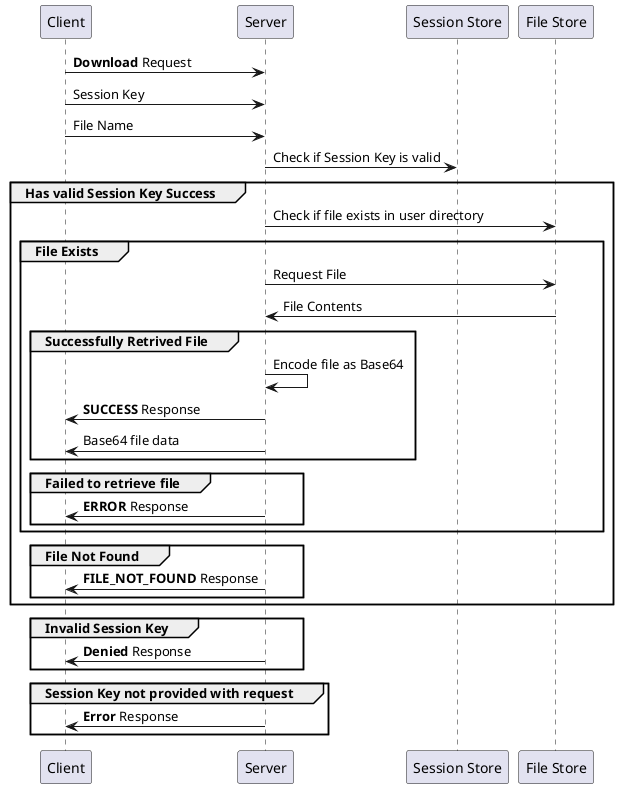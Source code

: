 @startuml
Client -> Server: **Download** Request
Client -> Server: Session Key
Client -> Server: File Name

Server -> "Session Store": Check if Session Key is valid

group Has valid Session Key Success
    Server -> "File Store": Check if file exists in user directory

    group File Exists
        Server -> "File Store": Request File
        "File Store" -> Server: File Contents

        group Successfully Retrived File
            Server -> Server: Encode file as Base64
            Server -> Client: **SUCCESS** Response
            Server -> Client: Base64 file data
        end

        group Failed to retrieve file
            Server -> Client: **ERROR** Response
        end
    end

    group File Not Found
        Server -> Client: **FILE_NOT_FOUND** Response
    end
end

group Invalid Session Key
    Server -> Client: **Denied** Response
end

group Session Key not provided with request
    Server -> Client: **Error** Response
end
@enduml